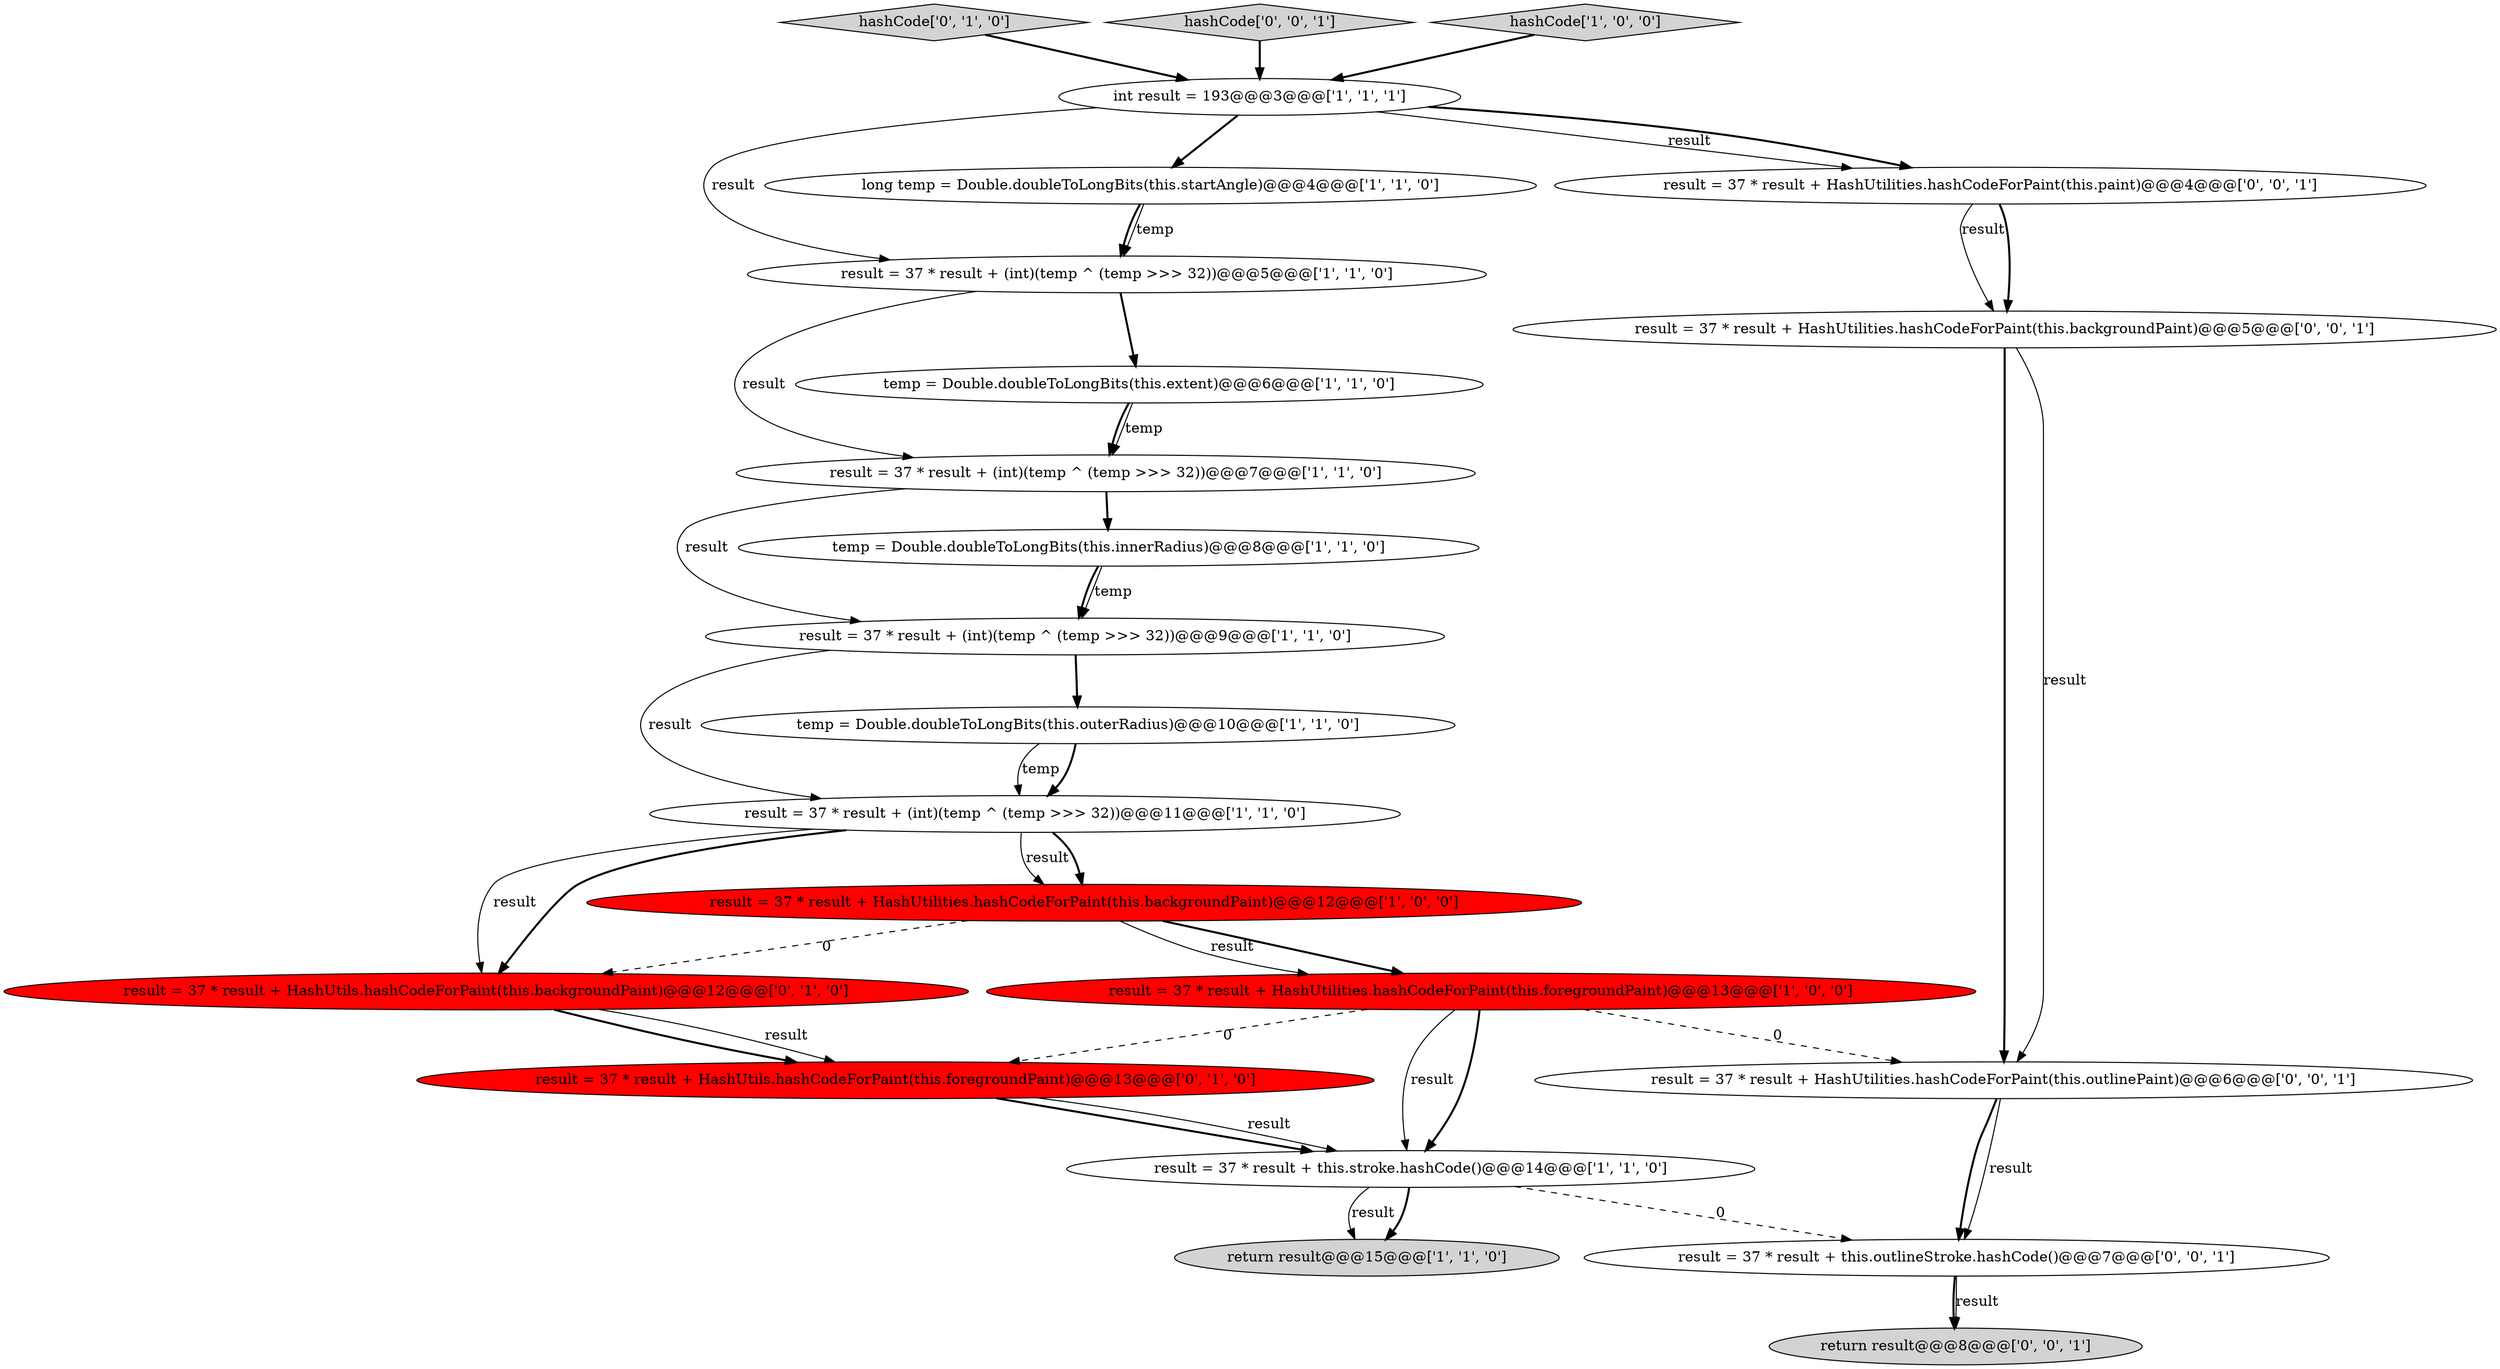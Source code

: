 digraph {
12 [style = filled, label = "long temp = Double.doubleToLongBits(this.startAngle)@@@4@@@['1', '1', '0']", fillcolor = white, shape = ellipse image = "AAA0AAABBB1BBB"];
4 [style = filled, label = "result = 37 * result + HashUtilities.hashCodeForPaint(this.backgroundPaint)@@@12@@@['1', '0', '0']", fillcolor = red, shape = ellipse image = "AAA1AAABBB1BBB"];
7 [style = filled, label = "temp = Double.doubleToLongBits(this.outerRadius)@@@10@@@['1', '1', '0']", fillcolor = white, shape = ellipse image = "AAA0AAABBB1BBB"];
21 [style = filled, label = "result = 37 * result + this.outlineStroke.hashCode()@@@7@@@['0', '0', '1']", fillcolor = white, shape = ellipse image = "AAA0AAABBB3BBB"];
16 [style = filled, label = "hashCode['0', '1', '0']", fillcolor = lightgray, shape = diamond image = "AAA0AAABBB2BBB"];
1 [style = filled, label = "return result@@@15@@@['1', '1', '0']", fillcolor = lightgray, shape = ellipse image = "AAA0AAABBB1BBB"];
5 [style = filled, label = "result = 37 * result + (int)(temp ^ (temp >>> 32))@@@11@@@['1', '1', '0']", fillcolor = white, shape = ellipse image = "AAA0AAABBB1BBB"];
2 [style = filled, label = "result = 37 * result + (int)(temp ^ (temp >>> 32))@@@7@@@['1', '1', '0']", fillcolor = white, shape = ellipse image = "AAA0AAABBB1BBB"];
0 [style = filled, label = "temp = Double.doubleToLongBits(this.extent)@@@6@@@['1', '1', '0']", fillcolor = white, shape = ellipse image = "AAA0AAABBB1BBB"];
18 [style = filled, label = "hashCode['0', '0', '1']", fillcolor = lightgray, shape = diamond image = "AAA0AAABBB3BBB"];
19 [style = filled, label = "return result@@@8@@@['0', '0', '1']", fillcolor = lightgray, shape = ellipse image = "AAA0AAABBB3BBB"];
8 [style = filled, label = "result = 37 * result + (int)(temp ^ (temp >>> 32))@@@9@@@['1', '1', '0']", fillcolor = white, shape = ellipse image = "AAA0AAABBB1BBB"];
22 [style = filled, label = "result = 37 * result + HashUtilities.hashCodeForPaint(this.paint)@@@4@@@['0', '0', '1']", fillcolor = white, shape = ellipse image = "AAA0AAABBB3BBB"];
3 [style = filled, label = "hashCode['1', '0', '0']", fillcolor = lightgray, shape = diamond image = "AAA0AAABBB1BBB"];
20 [style = filled, label = "result = 37 * result + HashUtilities.hashCodeForPaint(this.outlinePaint)@@@6@@@['0', '0', '1']", fillcolor = white, shape = ellipse image = "AAA0AAABBB3BBB"];
9 [style = filled, label = "result = 37 * result + HashUtilities.hashCodeForPaint(this.foregroundPaint)@@@13@@@['1', '0', '0']", fillcolor = red, shape = ellipse image = "AAA1AAABBB1BBB"];
11 [style = filled, label = "result = 37 * result + (int)(temp ^ (temp >>> 32))@@@5@@@['1', '1', '0']", fillcolor = white, shape = ellipse image = "AAA0AAABBB1BBB"];
15 [style = filled, label = "result = 37 * result + HashUtils.hashCodeForPaint(this.foregroundPaint)@@@13@@@['0', '1', '0']", fillcolor = red, shape = ellipse image = "AAA1AAABBB2BBB"];
13 [style = filled, label = "int result = 193@@@3@@@['1', '1', '1']", fillcolor = white, shape = ellipse image = "AAA0AAABBB1BBB"];
6 [style = filled, label = "temp = Double.doubleToLongBits(this.innerRadius)@@@8@@@['1', '1', '0']", fillcolor = white, shape = ellipse image = "AAA0AAABBB1BBB"];
10 [style = filled, label = "result = 37 * result + this.stroke.hashCode()@@@14@@@['1', '1', '0']", fillcolor = white, shape = ellipse image = "AAA0AAABBB1BBB"];
17 [style = filled, label = "result = 37 * result + HashUtilities.hashCodeForPaint(this.backgroundPaint)@@@5@@@['0', '0', '1']", fillcolor = white, shape = ellipse image = "AAA0AAABBB3BBB"];
14 [style = filled, label = "result = 37 * result + HashUtils.hashCodeForPaint(this.backgroundPaint)@@@12@@@['0', '1', '0']", fillcolor = red, shape = ellipse image = "AAA1AAABBB2BBB"];
9->20 [style = dashed, label="0"];
4->9 [style = bold, label=""];
5->4 [style = solid, label="result"];
15->10 [style = bold, label=""];
16->13 [style = bold, label=""];
10->21 [style = dashed, label="0"];
12->11 [style = solid, label="temp"];
21->19 [style = bold, label=""];
13->22 [style = solid, label="result"];
2->6 [style = bold, label=""];
14->15 [style = solid, label="result"];
20->21 [style = solid, label="result"];
11->2 [style = solid, label="result"];
2->8 [style = solid, label="result"];
0->2 [style = bold, label=""];
12->11 [style = bold, label=""];
13->11 [style = solid, label="result"];
9->10 [style = bold, label=""];
5->14 [style = bold, label=""];
8->7 [style = bold, label=""];
20->21 [style = bold, label=""];
4->9 [style = solid, label="result"];
7->5 [style = bold, label=""];
11->0 [style = bold, label=""];
13->12 [style = bold, label=""];
17->20 [style = solid, label="result"];
21->19 [style = solid, label="result"];
15->10 [style = solid, label="result"];
5->4 [style = bold, label=""];
6->8 [style = bold, label=""];
22->17 [style = solid, label="result"];
5->14 [style = solid, label="result"];
18->13 [style = bold, label=""];
0->2 [style = solid, label="temp"];
3->13 [style = bold, label=""];
22->17 [style = bold, label=""];
8->5 [style = solid, label="result"];
7->5 [style = solid, label="temp"];
14->15 [style = bold, label=""];
4->14 [style = dashed, label="0"];
13->22 [style = bold, label=""];
9->10 [style = solid, label="result"];
6->8 [style = solid, label="temp"];
10->1 [style = bold, label=""];
10->1 [style = solid, label="result"];
9->15 [style = dashed, label="0"];
17->20 [style = bold, label=""];
}
